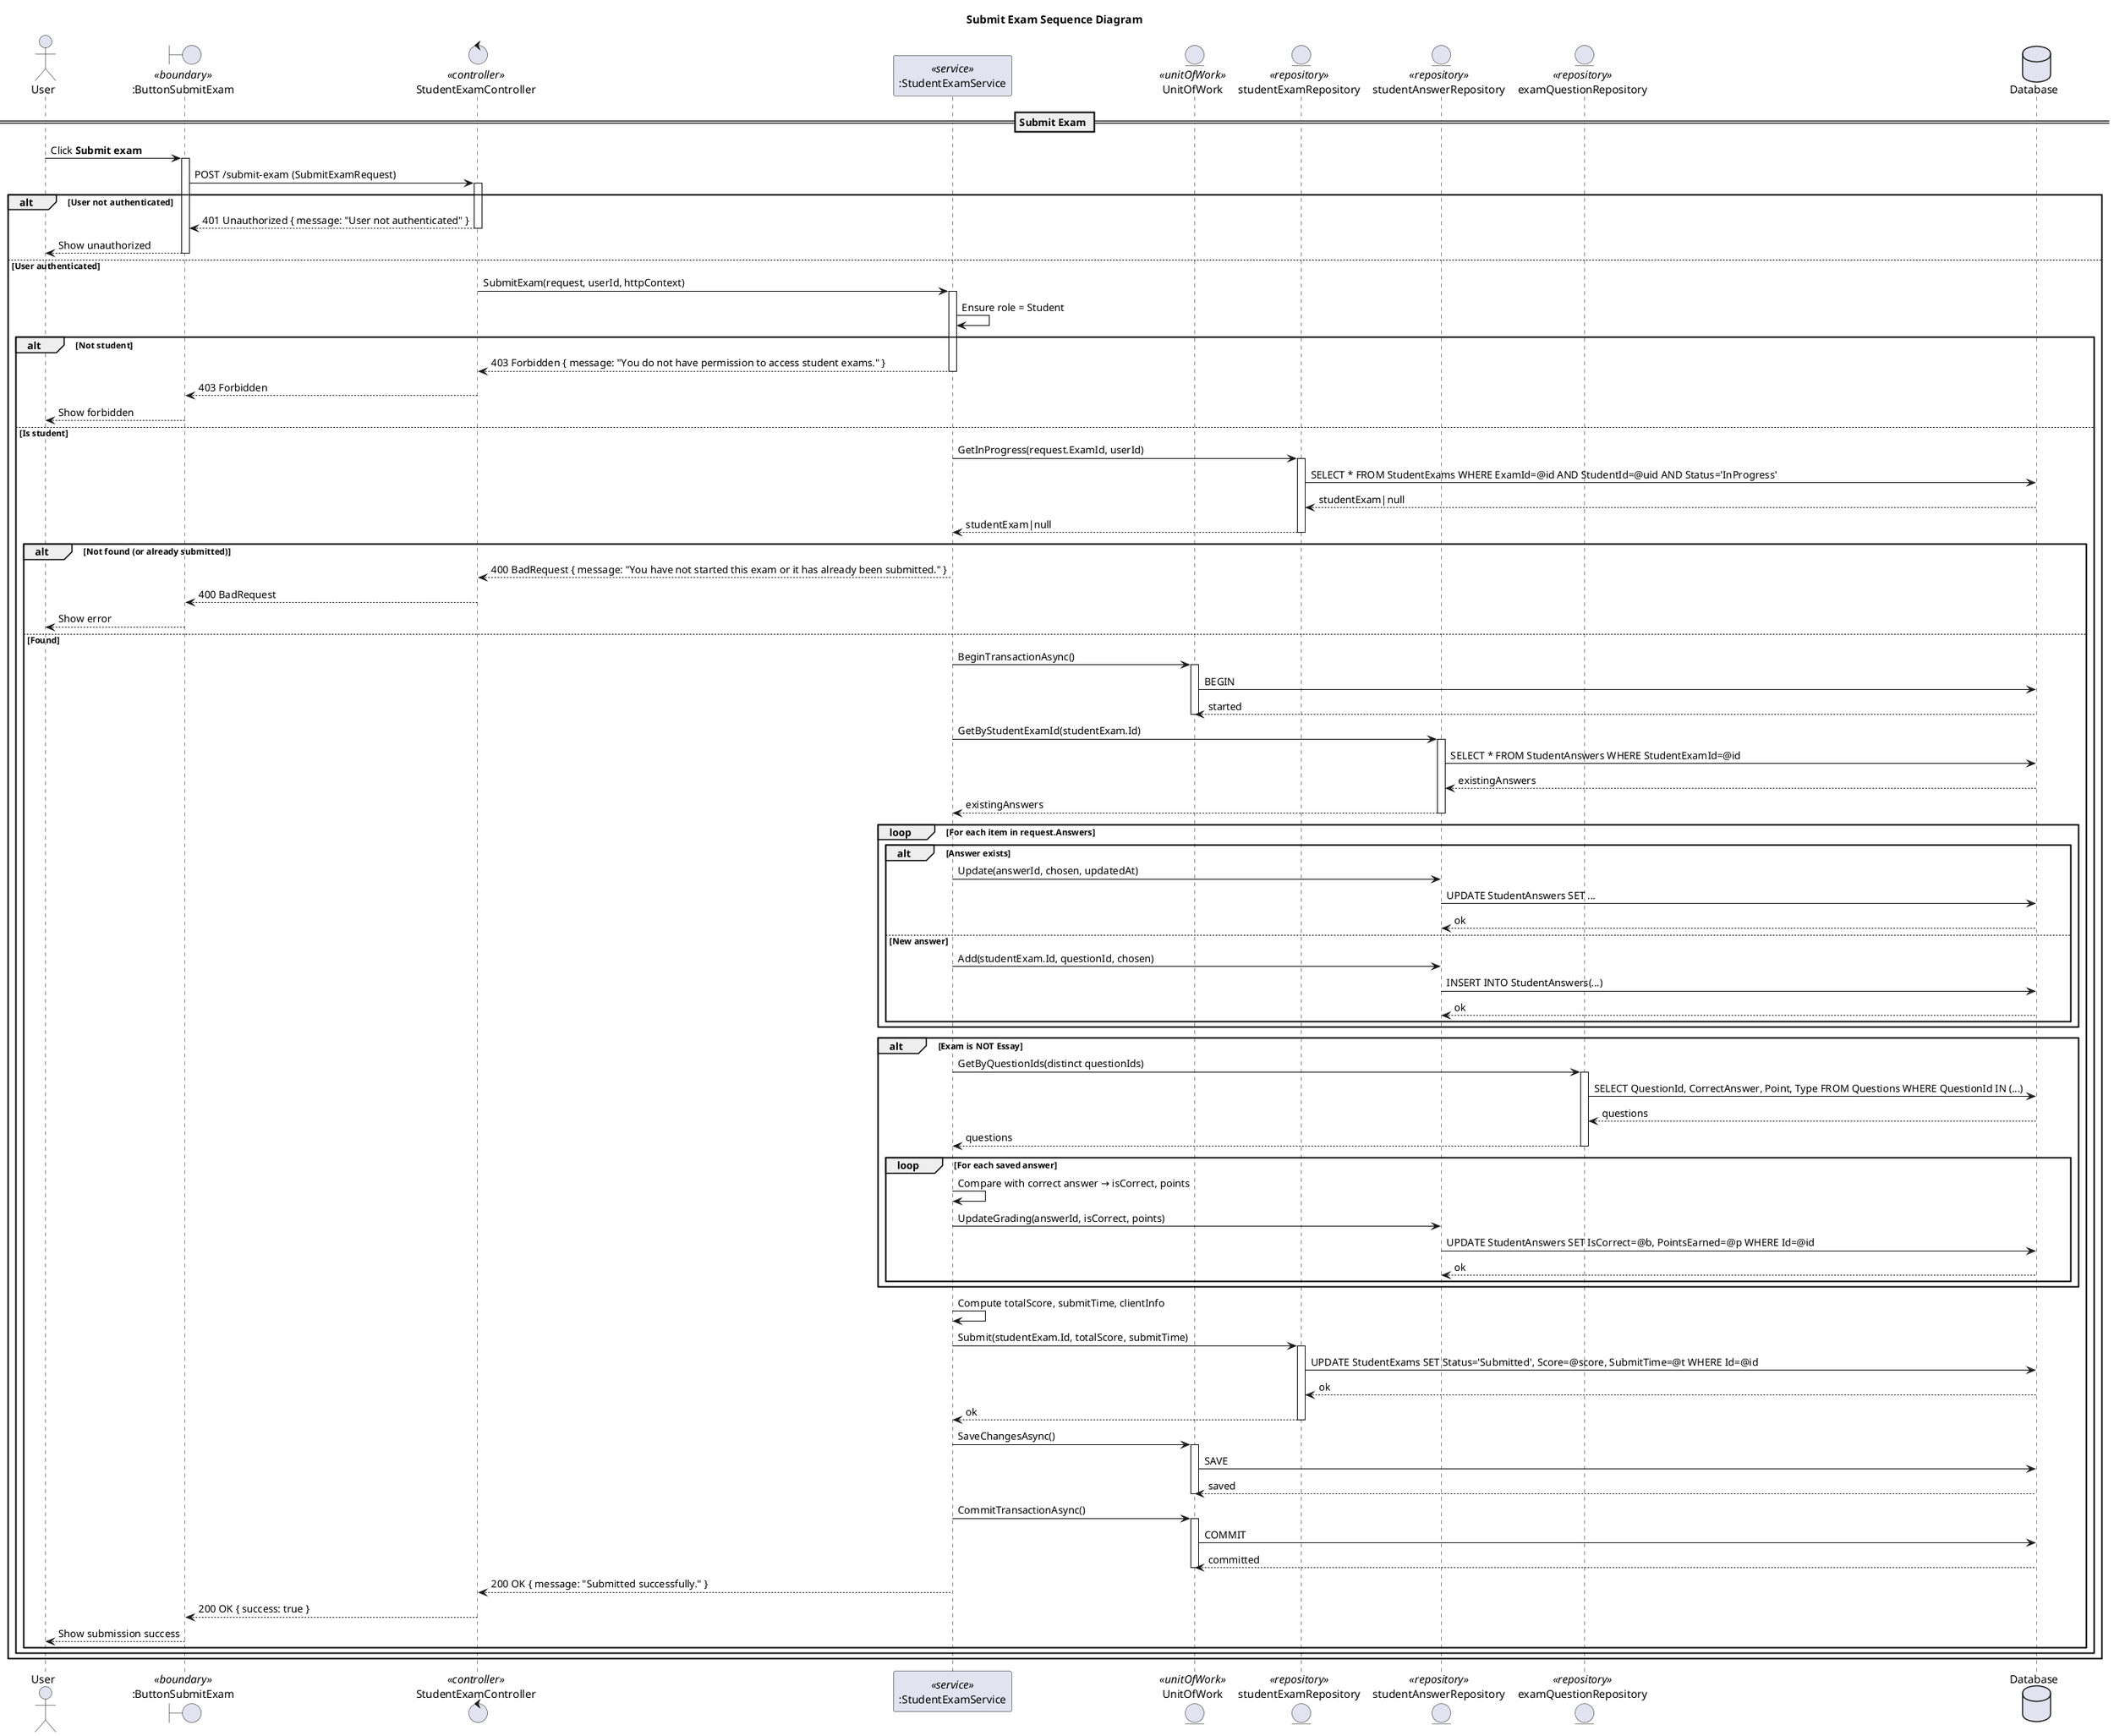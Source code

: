 @startuml
title Submit Exam Sequence Diagram 

actor "User" as Client
boundary ":ButtonSubmitExam" as UI <<boundary>>
control "StudentExamController" as Controller <<controller>>
participant ":StudentExamService" as Service <<service>>
entity "UnitOfWork" as UoW <<unitOfWork>>

entity "studentExamRepository" as StuExamRepo <<repository>>
entity "studentAnswerRepository" as AnswerRepo <<repository>>
entity "examQuestionRepository" as EqRepo <<repository>>

database "Database" as DB

== Submit Exam ==

Client -> UI: Click **Submit exam**
activate UI
UI -> Controller: POST /submit-exam (SubmitExamRequest)
activate Controller

alt User not authenticated
  Controller --> UI: 401 Unauthorized { message: "User not authenticated" }
  deactivate Controller
  UI --> Client: Show unauthorized
  deactivate UI
else User authenticated
  Controller -> Service: SubmitExam(request, userId, httpContext)
  activate Service

  '--- Role check (must be Student) ---
  Service -> Service: Ensure role = Student
  alt Not student
    Service --> Controller: 403 Forbidden { message: "You do not have permission to access student exams." }
    deactivate Service
    Controller --> UI: 403 Forbidden
    deactivate Controller
    UI --> Client: Show forbidden
    deactivate UI
  else Is student
    '--- Load StudentExam in-progress ---
    Service -> StuExamRepo: GetInProgress(request.ExamId, userId)
    activate StuExamRepo
    StuExamRepo -> DB: SELECT * FROM StudentExams WHERE ExamId=@id AND StudentId=@uid AND Status='InProgress'
    DB --> StuExamRepo: studentExam|null
    StuExamRepo --> Service: studentExam|null
    deactivate StuExamRepo

    alt Not found (or already submitted)
      Service --> Controller: 400 BadRequest { message: "You have not started this exam or it has already been submitted." }
      deactivate Service
      Controller --> UI: 400 BadRequest
      deactivate Controller
      UI --> Client: Show error
      deactivate UI
    else Found
      '--- Begin transaction ---
      Service -> UoW: BeginTransactionAsync()
      activate UoW
      UoW -> DB: BEGIN
      DB --> UoW: started
      deactivate UoW

      '--- Upsert answers from payload ---
      Service -> AnswerRepo: GetByStudentExamId(studentExam.Id)
      activate AnswerRepo
      AnswerRepo -> DB: SELECT * FROM StudentAnswers WHERE StudentExamId=@id
      DB --> AnswerRepo: existingAnswers
      AnswerRepo --> Service: existingAnswers
      deactivate AnswerRepo

      loop For each item in request.Answers
        alt Answer exists
          Service -> AnswerRepo: Update(answerId, chosen, updatedAt)
          AnswerRepo -> DB: UPDATE StudentAnswers SET ...
          DB --> AnswerRepo: ok
        else New answer
          Service -> AnswerRepo: Add(studentExam.Id, questionId, chosen)
          AnswerRepo -> DB: INSERT INTO StudentAnswers(...)
          DB --> AnswerRepo: ok
        end alt
      end loop

      '--- Auto-grade (non-essay only) ---
      alt Exam is NOT Essay
        Service -> EqRepo: GetByQuestionIds(distinct questionIds)
        activate EqRepo
        EqRepo -> DB: SELECT QuestionId, CorrectAnswer, Point, Type FROM Questions WHERE QuestionId IN (...)
        DB --> EqRepo: questions
        EqRepo --> Service: questions
        deactivate EqRepo

        loop For each saved answer
          Service -> Service: Compare with correct answer → isCorrect, points
          Service -> AnswerRepo: UpdateGrading(answerId, isCorrect, points)
          AnswerRepo -> DB: UPDATE StudentAnswers SET IsCorrect=@b, PointsEarned=@p WHERE Id=@id
          DB --> AnswerRepo: ok
        end loop
      end alt

      '--- Close StudentExam ---
      Service -> Service: Compute totalScore, submitTime, clientInfo
      Service -> StuExamRepo: Submit(studentExam.Id, totalScore, submitTime)
      activate StuExamRepo
      StuExamRepo -> DB: UPDATE StudentExams SET Status='Submitted', Score=@score, SubmitTime=@t WHERE Id=@id
      DB --> StuExamRepo: ok
      StuExamRepo --> Service: ok
      deactivate StuExamRepo

      '--- Persist & commit ---
      Service -> UoW: SaveChangesAsync()
      activate UoW
      UoW -> DB: SAVE
      DB --> UoW: saved
      deactivate UoW

      Service -> UoW: CommitTransactionAsync()
      activate UoW
      UoW -> DB: COMMIT
      DB --> UoW: committed
      deactivate UoW

      Service --> Controller: 200 OK { message: "Submitted successfully." }
      deactivate Service
      Controller --> UI: 200 OK { success: true }
      deactivate Controller
      UI --> Client: Show submission success
      deactivate UI
    end alt
  end alt
end alt
@enduml
